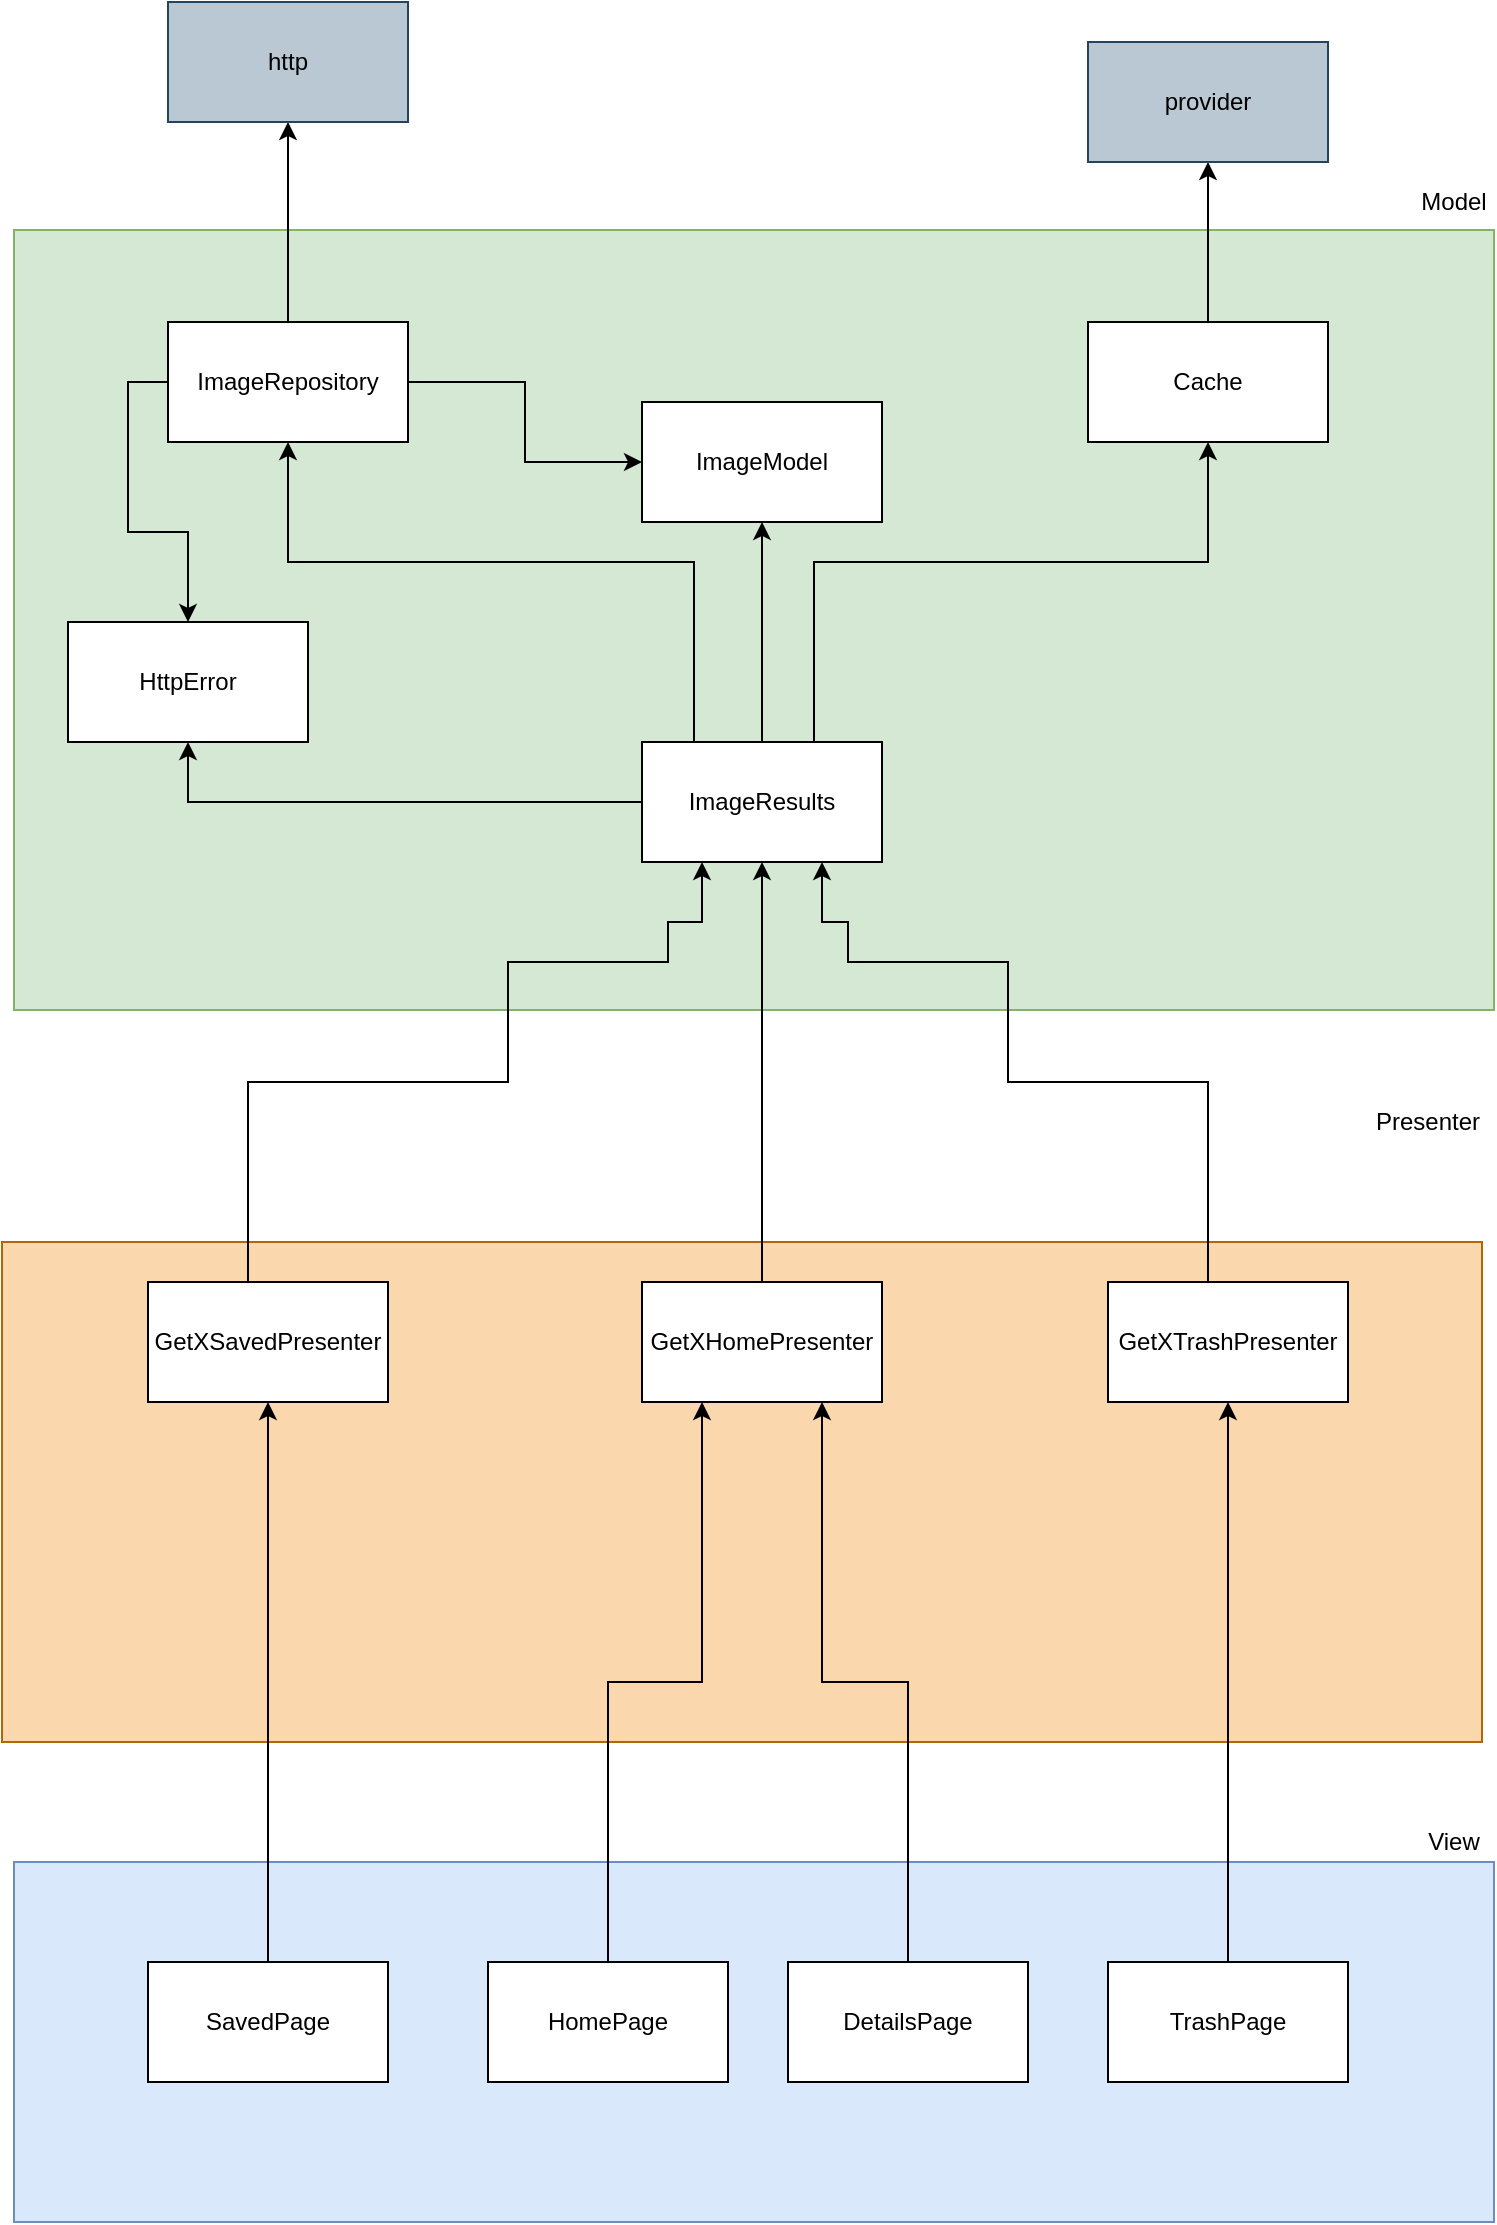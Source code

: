 <mxfile version="12.2.4" pages="1"><diagram id="rwQf_d3cwdWkcXCOFYcQ" name="Page-1"><mxGraphModel dx="834" dy="807" grid="1" gridSize="10" guides="1" tooltips="1" connect="1" arrows="1" fold="1" page="1" pageScale="1" pageWidth="827" pageHeight="1169" math="0" shadow="0"><root><mxCell id="0"/><mxCell id="1" parent="0"/><mxCell id="2" value="" style="whiteSpace=wrap;html=1;fillColor=#d5e8d4;strokeColor=#82b366;" parent="1" vertex="1"><mxGeometry x="43" y="194" width="740" height="390" as="geometry"/></mxCell><mxCell id="3" value="Model" style="text;html=1;strokeColor=none;fillColor=none;align=center;verticalAlign=middle;whiteSpace=wrap;rounded=0;" parent="1" vertex="1"><mxGeometry x="743" y="170" width="40" height="20" as="geometry"/></mxCell><mxCell id="6" style="edgeStyle=orthogonalEdgeStyle;rounded=0;orthogonalLoop=1;jettySize=auto;html=1;exitX=0.5;exitY=0;exitDx=0;exitDy=0;" parent="1" source="4" target="5" edge="1"><mxGeometry relative="1" as="geometry"/></mxCell><mxCell id="15" style="edgeStyle=orthogonalEdgeStyle;rounded=0;orthogonalLoop=1;jettySize=auto;html=1;exitX=0;exitY=0.5;exitDx=0;exitDy=0;" parent="1" source="4" target="14" edge="1"><mxGeometry relative="1" as="geometry"/></mxCell><mxCell id="54" style="edgeStyle=orthogonalEdgeStyle;rounded=0;orthogonalLoop=1;jettySize=auto;html=1;" parent="1" source="4" target="16" edge="1"><mxGeometry relative="1" as="geometry"/></mxCell><mxCell id="4" value="ImageRepository" style="rounded=0;whiteSpace=wrap;html=1;" parent="1" vertex="1"><mxGeometry x="120" y="240" width="120" height="60" as="geometry"/></mxCell><mxCell id="5" value="http" style="rounded=0;whiteSpace=wrap;html=1;fillColor=#bac8d3;strokeColor=#23445d;" parent="1" vertex="1"><mxGeometry x="120" y="80" width="120" height="60" as="geometry"/></mxCell><mxCell id="11" style="edgeStyle=orthogonalEdgeStyle;rounded=0;orthogonalLoop=1;jettySize=auto;html=1;exitX=0.5;exitY=0;exitDx=0;exitDy=0;" parent="1" source="12" target="13" edge="1"><mxGeometry relative="1" as="geometry"/></mxCell><mxCell id="12" value="Cache" style="rounded=0;whiteSpace=wrap;html=1;" parent="1" vertex="1"><mxGeometry x="580" y="240" width="120" height="60" as="geometry"/></mxCell><mxCell id="13" value="provider" style="rounded=0;whiteSpace=wrap;html=1;fillColor=#bac8d3;strokeColor=#23445d;" parent="1" vertex="1"><mxGeometry x="580" y="100" width="120" height="60" as="geometry"/></mxCell><mxCell id="14" value="HttpError" style="rounded=0;whiteSpace=wrap;html=1;" parent="1" vertex="1"><mxGeometry x="70" y="390" width="120" height="60" as="geometry"/></mxCell><mxCell id="16" value="ImageModel" style="rounded=0;whiteSpace=wrap;html=1;" parent="1" vertex="1"><mxGeometry x="357" y="280" width="120" height="60" as="geometry"/></mxCell><mxCell id="18" style="edgeStyle=orthogonalEdgeStyle;rounded=0;orthogonalLoop=1;jettySize=auto;html=1;exitX=0;exitY=0.5;exitDx=0;exitDy=0;entryX=0.5;entryY=1;entryDx=0;entryDy=0;" parent="1" source="17" target="14" edge="1"><mxGeometry relative="1" as="geometry"/></mxCell><mxCell id="20" style="edgeStyle=orthogonalEdgeStyle;rounded=0;orthogonalLoop=1;jettySize=auto;html=1;exitX=0.25;exitY=0;exitDx=0;exitDy=0;entryX=0.5;entryY=1;entryDx=0;entryDy=0;" parent="1" source="17" target="4" edge="1"><mxGeometry relative="1" as="geometry"><Array as="points"><mxPoint x="383" y="360"/><mxPoint x="180" y="360"/></Array></mxGeometry></mxCell><mxCell id="21" style="edgeStyle=orthogonalEdgeStyle;rounded=0;orthogonalLoop=1;jettySize=auto;html=1;exitX=0.75;exitY=0;exitDx=0;exitDy=0;entryX=0.5;entryY=1;entryDx=0;entryDy=0;" parent="1" source="17" target="12" edge="1"><mxGeometry relative="1" as="geometry"><Array as="points"><mxPoint x="443" y="360"/><mxPoint x="640" y="360"/></Array></mxGeometry></mxCell><mxCell id="53" style="edgeStyle=orthogonalEdgeStyle;rounded=0;orthogonalLoop=1;jettySize=auto;html=1;entryX=0.5;entryY=1;entryDx=0;entryDy=0;" parent="1" source="17" target="16" edge="1"><mxGeometry relative="1" as="geometry"/></mxCell><mxCell id="17" value="ImageResults" style="rounded=0;whiteSpace=wrap;html=1;" parent="1" vertex="1"><mxGeometry x="357" y="450" width="120" height="60" as="geometry"/></mxCell><mxCell id="22" value="" style="whiteSpace=wrap;html=1;fillColor=#fad7ac;strokeColor=#b46504;" parent="1" vertex="1"><mxGeometry x="37" y="700" width="740" height="250" as="geometry"/></mxCell><mxCell id="23" value="Presenter" style="text;html=1;strokeColor=none;fillColor=none;align=center;verticalAlign=middle;whiteSpace=wrap;rounded=0;" parent="1" vertex="1"><mxGeometry x="730" y="630" width="40" height="20" as="geometry"/></mxCell><mxCell id="31" style="edgeStyle=orthogonalEdgeStyle;rounded=0;orthogonalLoop=1;jettySize=auto;html=1;entryX=0.25;entryY=1;entryDx=0;entryDy=0;" parent="1" source="24" target="17" edge="1"><mxGeometry relative="1" as="geometry"><Array as="points"><mxPoint x="160" y="620"/><mxPoint x="290" y="620"/><mxPoint x="290" y="560"/><mxPoint x="370" y="560"/><mxPoint x="370" y="540"/><mxPoint x="387" y="540"/></Array></mxGeometry></mxCell><mxCell id="24" value="GetXSavedPresenter" style="rounded=0;whiteSpace=wrap;html=1;" parent="1" vertex="1"><mxGeometry x="110" y="720" width="120" height="60" as="geometry"/></mxCell><mxCell id="36" style="edgeStyle=orthogonalEdgeStyle;rounded=0;orthogonalLoop=1;jettySize=auto;html=1;exitX=0.5;exitY=0;exitDx=0;exitDy=0;entryX=0.5;entryY=1;entryDx=0;entryDy=0;" parent="1" source="25" target="17" edge="1"><mxGeometry relative="1" as="geometry"/></mxCell><mxCell id="25" value="GetXHomePresenter" style="rounded=0;whiteSpace=wrap;html=1;" parent="1" vertex="1"><mxGeometry x="357" y="720" width="120" height="60" as="geometry"/></mxCell><mxCell id="55" style="edgeStyle=orthogonalEdgeStyle;rounded=0;orthogonalLoop=1;jettySize=auto;html=1;entryX=0.75;entryY=1;entryDx=0;entryDy=0;" parent="1" source="26" target="17" edge="1"><mxGeometry relative="1" as="geometry"><Array as="points"><mxPoint x="640" y="620"/><mxPoint x="540" y="620"/><mxPoint x="540" y="560"/><mxPoint x="460" y="560"/><mxPoint x="460" y="540"/><mxPoint x="447" y="540"/></Array></mxGeometry></mxCell><mxCell id="26" value="GetXTrashPresenter" style="rounded=0;whiteSpace=wrap;html=1;" parent="1" vertex="1"><mxGeometry x="590" y="720" width="120" height="60" as="geometry"/></mxCell><mxCell id="37" value="" style="whiteSpace=wrap;html=1;fillColor=#dae8fc;strokeColor=#6c8ebf;" parent="1" vertex="1"><mxGeometry x="43" y="1010" width="740" height="180" as="geometry"/></mxCell><mxCell id="38" value="View" style="text;html=1;strokeColor=none;fillColor=none;align=center;verticalAlign=middle;whiteSpace=wrap;rounded=0;" parent="1" vertex="1"><mxGeometry x="743" y="990" width="40" height="20" as="geometry"/></mxCell><mxCell id="56" style="edgeStyle=orthogonalEdgeStyle;rounded=0;orthogonalLoop=1;jettySize=auto;html=1;exitX=0.5;exitY=0;exitDx=0;exitDy=0;entryX=0.5;entryY=1;entryDx=0;entryDy=0;" parent="1" source="39" target="24" edge="1"><mxGeometry relative="1" as="geometry"/></mxCell><mxCell id="39" value="SavedPage" style="rounded=0;whiteSpace=wrap;html=1;" parent="1" vertex="1"><mxGeometry x="110" y="1060" width="120" height="60" as="geometry"/></mxCell><mxCell id="58" style="edgeStyle=orthogonalEdgeStyle;rounded=0;orthogonalLoop=1;jettySize=auto;html=1;entryX=0.25;entryY=1;entryDx=0;entryDy=0;" parent="1" source="40" target="25" edge="1"><mxGeometry relative="1" as="geometry"><Array as="points"><mxPoint x="340" y="920"/><mxPoint x="387" y="920"/></Array></mxGeometry></mxCell><mxCell id="40" value="HomePage" style="rounded=0;whiteSpace=wrap;html=1;" parent="1" vertex="1"><mxGeometry x="280" y="1060" width="120" height="60" as="geometry"/></mxCell><mxCell id="57" style="edgeStyle=orthogonalEdgeStyle;rounded=0;orthogonalLoop=1;jettySize=auto;html=1;entryX=0.5;entryY=1;entryDx=0;entryDy=0;" parent="1" source="41" target="26" edge="1"><mxGeometry relative="1" as="geometry"/></mxCell><mxCell id="41" value="TrashPage" style="rounded=0;whiteSpace=wrap;html=1;" parent="1" vertex="1"><mxGeometry x="590" y="1060" width="120" height="60" as="geometry"/></mxCell><mxCell id="59" style="edgeStyle=orthogonalEdgeStyle;rounded=0;orthogonalLoop=1;jettySize=auto;html=1;entryX=0.75;entryY=1;entryDx=0;entryDy=0;" parent="1" source="49" target="25" edge="1"><mxGeometry relative="1" as="geometry"/></mxCell><mxCell id="49" value="DetailsPage" style="rounded=0;whiteSpace=wrap;html=1;" parent="1" vertex="1"><mxGeometry x="430" y="1060" width="120" height="60" as="geometry"/></mxCell></root></mxGraphModel></diagram></mxfile>